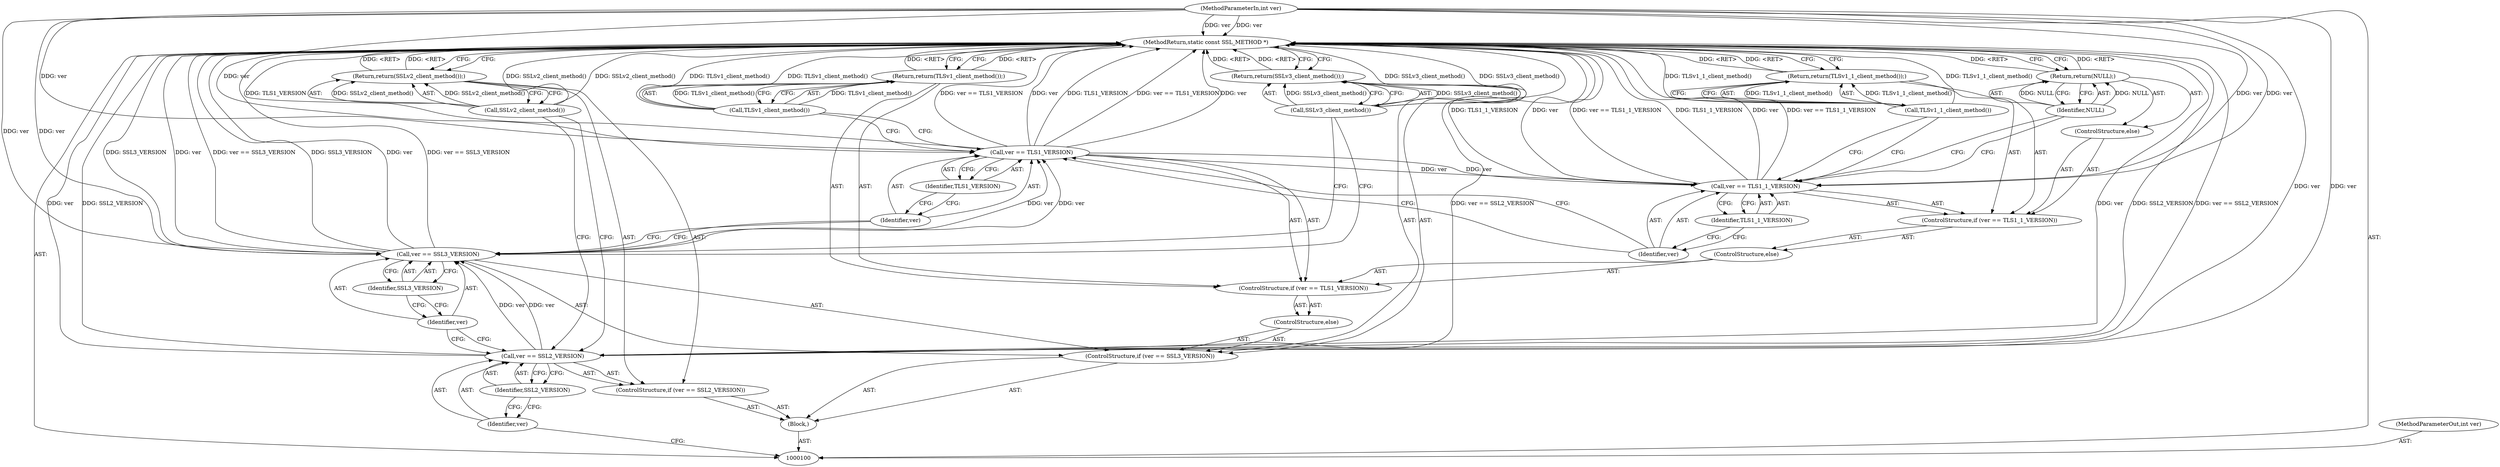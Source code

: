 digraph "1_openssl_26a59d9b46574e457870197dffa802871b4c8fc7" {
"1000132" [label="(MethodReturn,static const SSL_METHOD *)"];
"1000101" [label="(MethodParameterIn,int ver)"];
"1000155" [label="(MethodParameterOut,int ver)"];
"1000120" [label="(Return,return(TLSv1_client_method());)"];
"1000121" [label="(Call,TLSv1_client_method())"];
"1000123" [label="(ControlStructure,if (ver == TLS1_1_VERSION))"];
"1000124" [label="(Call,ver == TLS1_1_VERSION)"];
"1000125" [label="(Identifier,ver)"];
"1000126" [label="(Identifier,TLS1_1_VERSION)"];
"1000122" [label="(ControlStructure,else)"];
"1000127" [label="(Return,return(TLSv1_1_client_method());)"];
"1000128" [label="(Call,TLSv1_1_client_method())"];
"1000129" [label="(ControlStructure,else)"];
"1000130" [label="(Return,return(NULL);)"];
"1000131" [label="(Identifier,NULL)"];
"1000102" [label="(Block,)"];
"1000104" [label="(Call,ver == SSL2_VERSION)"];
"1000105" [label="(Identifier,ver)"];
"1000106" [label="(Identifier,SSL2_VERSION)"];
"1000103" [label="(ControlStructure,if (ver == SSL2_VERSION))"];
"1000107" [label="(Return,return(SSLv2_client_method());)"];
"1000108" [label="(Call,SSLv2_client_method())"];
"1000110" [label="(Call,ver == SSL3_VERSION)"];
"1000111" [label="(Identifier,ver)"];
"1000112" [label="(Identifier,SSL3_VERSION)"];
"1000109" [label="(ControlStructure,if (ver == SSL3_VERSION))"];
"1000113" [label="(Return,return(SSLv3_client_method());)"];
"1000114" [label="(Call,SSLv3_client_method())"];
"1000116" [label="(ControlStructure,if (ver == TLS1_VERSION))"];
"1000117" [label="(Call,ver == TLS1_VERSION)"];
"1000118" [label="(Identifier,ver)"];
"1000119" [label="(Identifier,TLS1_VERSION)"];
"1000115" [label="(ControlStructure,else)"];
"1000132" -> "1000100"  [label="AST: "];
"1000132" -> "1000107"  [label="CFG: "];
"1000132" -> "1000113"  [label="CFG: "];
"1000132" -> "1000120"  [label="CFG: "];
"1000132" -> "1000127"  [label="CFG: "];
"1000132" -> "1000130"  [label="CFG: "];
"1000127" -> "1000132"  [label="DDG: <RET>"];
"1000120" -> "1000132"  [label="DDG: <RET>"];
"1000117" -> "1000132"  [label="DDG: ver == TLS1_VERSION"];
"1000117" -> "1000132"  [label="DDG: ver"];
"1000117" -> "1000132"  [label="DDG: TLS1_VERSION"];
"1000124" -> "1000132"  [label="DDG: TLS1_1_VERSION"];
"1000124" -> "1000132"  [label="DDG: ver"];
"1000124" -> "1000132"  [label="DDG: ver == TLS1_1_VERSION"];
"1000108" -> "1000132"  [label="DDG: SSLv2_client_method()"];
"1000104" -> "1000132"  [label="DDG: ver == SSL2_VERSION"];
"1000104" -> "1000132"  [label="DDG: ver"];
"1000104" -> "1000132"  [label="DDG: SSL2_VERSION"];
"1000114" -> "1000132"  [label="DDG: SSLv3_client_method()"];
"1000121" -> "1000132"  [label="DDG: TLSv1_client_method()"];
"1000110" -> "1000132"  [label="DDG: SSL3_VERSION"];
"1000110" -> "1000132"  [label="DDG: ver"];
"1000110" -> "1000132"  [label="DDG: ver == SSL3_VERSION"];
"1000128" -> "1000132"  [label="DDG: TLSv1_1_client_method()"];
"1000101" -> "1000132"  [label="DDG: ver"];
"1000130" -> "1000132"  [label="DDG: <RET>"];
"1000113" -> "1000132"  [label="DDG: <RET>"];
"1000107" -> "1000132"  [label="DDG: <RET>"];
"1000101" -> "1000100"  [label="AST: "];
"1000101" -> "1000132"  [label="DDG: ver"];
"1000101" -> "1000104"  [label="DDG: ver"];
"1000101" -> "1000110"  [label="DDG: ver"];
"1000101" -> "1000117"  [label="DDG: ver"];
"1000101" -> "1000124"  [label="DDG: ver"];
"1000155" -> "1000100"  [label="AST: "];
"1000120" -> "1000116"  [label="AST: "];
"1000120" -> "1000121"  [label="CFG: "];
"1000121" -> "1000120"  [label="AST: "];
"1000132" -> "1000120"  [label="CFG: "];
"1000120" -> "1000132"  [label="DDG: <RET>"];
"1000121" -> "1000120"  [label="DDG: TLSv1_client_method()"];
"1000121" -> "1000120"  [label="AST: "];
"1000121" -> "1000117"  [label="CFG: "];
"1000120" -> "1000121"  [label="CFG: "];
"1000121" -> "1000132"  [label="DDG: TLSv1_client_method()"];
"1000121" -> "1000120"  [label="DDG: TLSv1_client_method()"];
"1000123" -> "1000122"  [label="AST: "];
"1000124" -> "1000123"  [label="AST: "];
"1000127" -> "1000123"  [label="AST: "];
"1000129" -> "1000123"  [label="AST: "];
"1000124" -> "1000123"  [label="AST: "];
"1000124" -> "1000126"  [label="CFG: "];
"1000125" -> "1000124"  [label="AST: "];
"1000126" -> "1000124"  [label="AST: "];
"1000128" -> "1000124"  [label="CFG: "];
"1000131" -> "1000124"  [label="CFG: "];
"1000124" -> "1000132"  [label="DDG: TLS1_1_VERSION"];
"1000124" -> "1000132"  [label="DDG: ver"];
"1000124" -> "1000132"  [label="DDG: ver == TLS1_1_VERSION"];
"1000117" -> "1000124"  [label="DDG: ver"];
"1000101" -> "1000124"  [label="DDG: ver"];
"1000125" -> "1000124"  [label="AST: "];
"1000125" -> "1000117"  [label="CFG: "];
"1000126" -> "1000125"  [label="CFG: "];
"1000126" -> "1000124"  [label="AST: "];
"1000126" -> "1000125"  [label="CFG: "];
"1000124" -> "1000126"  [label="CFG: "];
"1000122" -> "1000116"  [label="AST: "];
"1000123" -> "1000122"  [label="AST: "];
"1000127" -> "1000123"  [label="AST: "];
"1000127" -> "1000128"  [label="CFG: "];
"1000128" -> "1000127"  [label="AST: "];
"1000132" -> "1000127"  [label="CFG: "];
"1000127" -> "1000132"  [label="DDG: <RET>"];
"1000128" -> "1000127"  [label="DDG: TLSv1_1_client_method()"];
"1000128" -> "1000127"  [label="AST: "];
"1000128" -> "1000124"  [label="CFG: "];
"1000127" -> "1000128"  [label="CFG: "];
"1000128" -> "1000132"  [label="DDG: TLSv1_1_client_method()"];
"1000128" -> "1000127"  [label="DDG: TLSv1_1_client_method()"];
"1000129" -> "1000123"  [label="AST: "];
"1000130" -> "1000129"  [label="AST: "];
"1000130" -> "1000129"  [label="AST: "];
"1000130" -> "1000131"  [label="CFG: "];
"1000131" -> "1000130"  [label="AST: "];
"1000132" -> "1000130"  [label="CFG: "];
"1000130" -> "1000132"  [label="DDG: <RET>"];
"1000131" -> "1000130"  [label="DDG: NULL"];
"1000131" -> "1000130"  [label="AST: "];
"1000131" -> "1000124"  [label="CFG: "];
"1000130" -> "1000131"  [label="CFG: "];
"1000131" -> "1000130"  [label="DDG: NULL"];
"1000102" -> "1000100"  [label="AST: "];
"1000103" -> "1000102"  [label="AST: "];
"1000109" -> "1000102"  [label="AST: "];
"1000104" -> "1000103"  [label="AST: "];
"1000104" -> "1000106"  [label="CFG: "];
"1000105" -> "1000104"  [label="AST: "];
"1000106" -> "1000104"  [label="AST: "];
"1000108" -> "1000104"  [label="CFG: "];
"1000111" -> "1000104"  [label="CFG: "];
"1000104" -> "1000132"  [label="DDG: ver == SSL2_VERSION"];
"1000104" -> "1000132"  [label="DDG: ver"];
"1000104" -> "1000132"  [label="DDG: SSL2_VERSION"];
"1000101" -> "1000104"  [label="DDG: ver"];
"1000104" -> "1000110"  [label="DDG: ver"];
"1000105" -> "1000104"  [label="AST: "];
"1000105" -> "1000100"  [label="CFG: "];
"1000106" -> "1000105"  [label="CFG: "];
"1000106" -> "1000104"  [label="AST: "];
"1000106" -> "1000105"  [label="CFG: "];
"1000104" -> "1000106"  [label="CFG: "];
"1000103" -> "1000102"  [label="AST: "];
"1000104" -> "1000103"  [label="AST: "];
"1000107" -> "1000103"  [label="AST: "];
"1000107" -> "1000103"  [label="AST: "];
"1000107" -> "1000108"  [label="CFG: "];
"1000108" -> "1000107"  [label="AST: "];
"1000132" -> "1000107"  [label="CFG: "];
"1000107" -> "1000132"  [label="DDG: <RET>"];
"1000108" -> "1000107"  [label="DDG: SSLv2_client_method()"];
"1000108" -> "1000107"  [label="AST: "];
"1000108" -> "1000104"  [label="CFG: "];
"1000107" -> "1000108"  [label="CFG: "];
"1000108" -> "1000132"  [label="DDG: SSLv2_client_method()"];
"1000108" -> "1000107"  [label="DDG: SSLv2_client_method()"];
"1000110" -> "1000109"  [label="AST: "];
"1000110" -> "1000112"  [label="CFG: "];
"1000111" -> "1000110"  [label="AST: "];
"1000112" -> "1000110"  [label="AST: "];
"1000114" -> "1000110"  [label="CFG: "];
"1000118" -> "1000110"  [label="CFG: "];
"1000110" -> "1000132"  [label="DDG: SSL3_VERSION"];
"1000110" -> "1000132"  [label="DDG: ver"];
"1000110" -> "1000132"  [label="DDG: ver == SSL3_VERSION"];
"1000104" -> "1000110"  [label="DDG: ver"];
"1000101" -> "1000110"  [label="DDG: ver"];
"1000110" -> "1000117"  [label="DDG: ver"];
"1000111" -> "1000110"  [label="AST: "];
"1000111" -> "1000104"  [label="CFG: "];
"1000112" -> "1000111"  [label="CFG: "];
"1000112" -> "1000110"  [label="AST: "];
"1000112" -> "1000111"  [label="CFG: "];
"1000110" -> "1000112"  [label="CFG: "];
"1000109" -> "1000102"  [label="AST: "];
"1000110" -> "1000109"  [label="AST: "];
"1000113" -> "1000109"  [label="AST: "];
"1000115" -> "1000109"  [label="AST: "];
"1000113" -> "1000109"  [label="AST: "];
"1000113" -> "1000114"  [label="CFG: "];
"1000114" -> "1000113"  [label="AST: "];
"1000132" -> "1000113"  [label="CFG: "];
"1000113" -> "1000132"  [label="DDG: <RET>"];
"1000114" -> "1000113"  [label="DDG: SSLv3_client_method()"];
"1000114" -> "1000113"  [label="AST: "];
"1000114" -> "1000110"  [label="CFG: "];
"1000113" -> "1000114"  [label="CFG: "];
"1000114" -> "1000132"  [label="DDG: SSLv3_client_method()"];
"1000114" -> "1000113"  [label="DDG: SSLv3_client_method()"];
"1000116" -> "1000115"  [label="AST: "];
"1000117" -> "1000116"  [label="AST: "];
"1000120" -> "1000116"  [label="AST: "];
"1000122" -> "1000116"  [label="AST: "];
"1000117" -> "1000116"  [label="AST: "];
"1000117" -> "1000119"  [label="CFG: "];
"1000118" -> "1000117"  [label="AST: "];
"1000119" -> "1000117"  [label="AST: "];
"1000121" -> "1000117"  [label="CFG: "];
"1000125" -> "1000117"  [label="CFG: "];
"1000117" -> "1000132"  [label="DDG: ver == TLS1_VERSION"];
"1000117" -> "1000132"  [label="DDG: ver"];
"1000117" -> "1000132"  [label="DDG: TLS1_VERSION"];
"1000110" -> "1000117"  [label="DDG: ver"];
"1000101" -> "1000117"  [label="DDG: ver"];
"1000117" -> "1000124"  [label="DDG: ver"];
"1000118" -> "1000117"  [label="AST: "];
"1000118" -> "1000110"  [label="CFG: "];
"1000119" -> "1000118"  [label="CFG: "];
"1000119" -> "1000117"  [label="AST: "];
"1000119" -> "1000118"  [label="CFG: "];
"1000117" -> "1000119"  [label="CFG: "];
"1000115" -> "1000109"  [label="AST: "];
"1000116" -> "1000115"  [label="AST: "];
}
